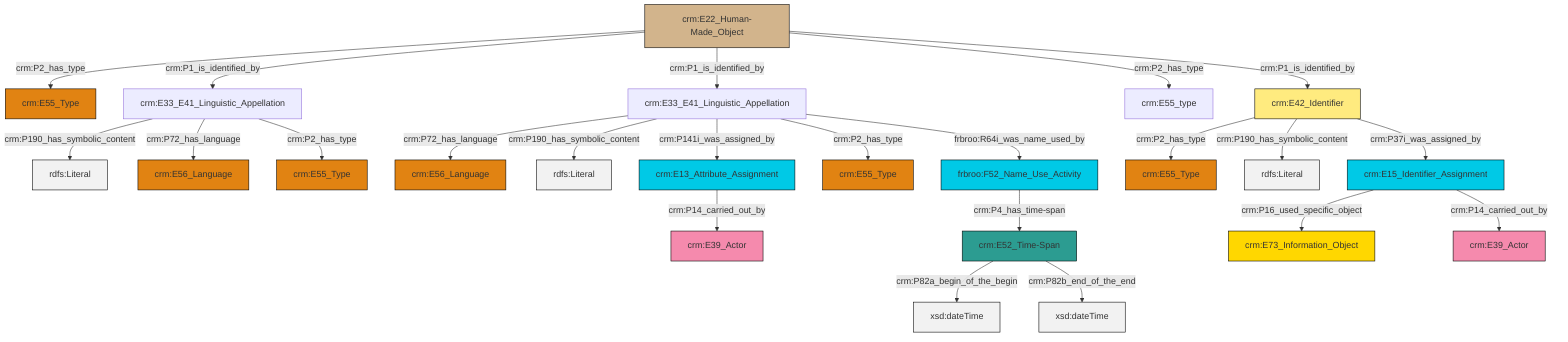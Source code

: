 graph TD
classDef Literal fill:#f2f2f2,stroke:#000000;
classDef CRM_Entity fill:#FFFFFF,stroke:#000000;
classDef Temporal_Entity fill:#00C9E6, stroke:#000000;
classDef Type fill:#E18312, stroke:#000000;
classDef Time-Span fill:#2C9C91, stroke:#000000;
classDef Appellation fill:#FFEB7F, stroke:#000000;
classDef Place fill:#008836, stroke:#000000;
classDef Persistent_Item fill:#B266B2, stroke:#000000;
classDef Conceptual_Object fill:#FFD700, stroke:#000000;
classDef Physical_Thing fill:#D2B48C, stroke:#000000;
classDef Actor fill:#f58aad, stroke:#000000;
classDef PC_Classes fill:#4ce600, stroke:#000000;
classDef Multi fill:#cccccc,stroke:#000000;

2["crm:E13_Attribute_Assignment"]:::Temporal_Entity -->|crm:P14_carried_out_by| 4["crm:E39_Actor"]:::Actor
11["crm:E33_E41_Linguistic_Appellation"]:::Default -->|crm:P72_has_language| 12["crm:E56_Language"]:::Type
13["frbroo:F52_Name_Use_Activity"]:::Temporal_Entity -->|crm:P4_has_time-span| 14["crm:E52_Time-Span"]:::Time-Span
11["crm:E33_E41_Linguistic_Appellation"]:::Default -->|crm:P190_has_symbolic_content| 17[rdfs:Literal]:::Literal
18["crm:E33_E41_Linguistic_Appellation"]:::Default -->|crm:P190_has_symbolic_content| 19[rdfs:Literal]:::Literal
18["crm:E33_E41_Linguistic_Appellation"]:::Default -->|crm:P72_has_language| 20["crm:E56_Language"]:::Type
21["crm:E22_Human-Made_Object"]:::Physical_Thing -->|crm:P2_has_type| 0["crm:E55_Type"]:::Type
11["crm:E33_E41_Linguistic_Appellation"]:::Default -->|crm:P141i_was_assigned_by| 2["crm:E13_Attribute_Assignment"]:::Temporal_Entity
21["crm:E22_Human-Made_Object"]:::Physical_Thing -->|crm:P1_is_identified_by| 18["crm:E33_E41_Linguistic_Appellation"]:::Default
11["crm:E33_E41_Linguistic_Appellation"]:::Default -->|crm:P2_has_type| 24["crm:E55_Type"]:::Type
25["crm:E42_Identifier"]:::Appellation -->|crm:P2_has_type| 15["crm:E55_Type"]:::Type
11["crm:E33_E41_Linguistic_Appellation"]:::Default -->|frbroo:R64i_was_name_used_by| 13["frbroo:F52_Name_Use_Activity"]:::Temporal_Entity
25["crm:E42_Identifier"]:::Appellation -->|crm:P190_has_symbolic_content| 31[rdfs:Literal]:::Literal
21["crm:E22_Human-Made_Object"]:::Physical_Thing -->|crm:P1_is_identified_by| 11["crm:E33_E41_Linguistic_Appellation"]:::Default
21["crm:E22_Human-Made_Object"]:::Physical_Thing -->|crm:P2_has_type| 7["crm:E55_type"]:::Default
14["crm:E52_Time-Span"]:::Time-Span -->|crm:P82a_begin_of_the_begin| 33[xsd:dateTime]:::Literal
21["crm:E22_Human-Made_Object"]:::Physical_Thing -->|crm:P1_is_identified_by| 25["crm:E42_Identifier"]:::Appellation
25["crm:E42_Identifier"]:::Appellation -->|crm:P37i_was_assigned_by| 9["crm:E15_Identifier_Assignment"]:::Temporal_Entity
14["crm:E52_Time-Span"]:::Time-Span -->|crm:P82b_end_of_the_end| 36[xsd:dateTime]:::Literal
9["crm:E15_Identifier_Assignment"]:::Temporal_Entity -->|crm:P16_used_specific_object| 5["crm:E73_Information_Object"]:::Conceptual_Object
9["crm:E15_Identifier_Assignment"]:::Temporal_Entity -->|crm:P14_carried_out_by| 28["crm:E39_Actor"]:::Actor
18["crm:E33_E41_Linguistic_Appellation"]:::Default -->|crm:P2_has_type| 26["crm:E55_Type"]:::Type